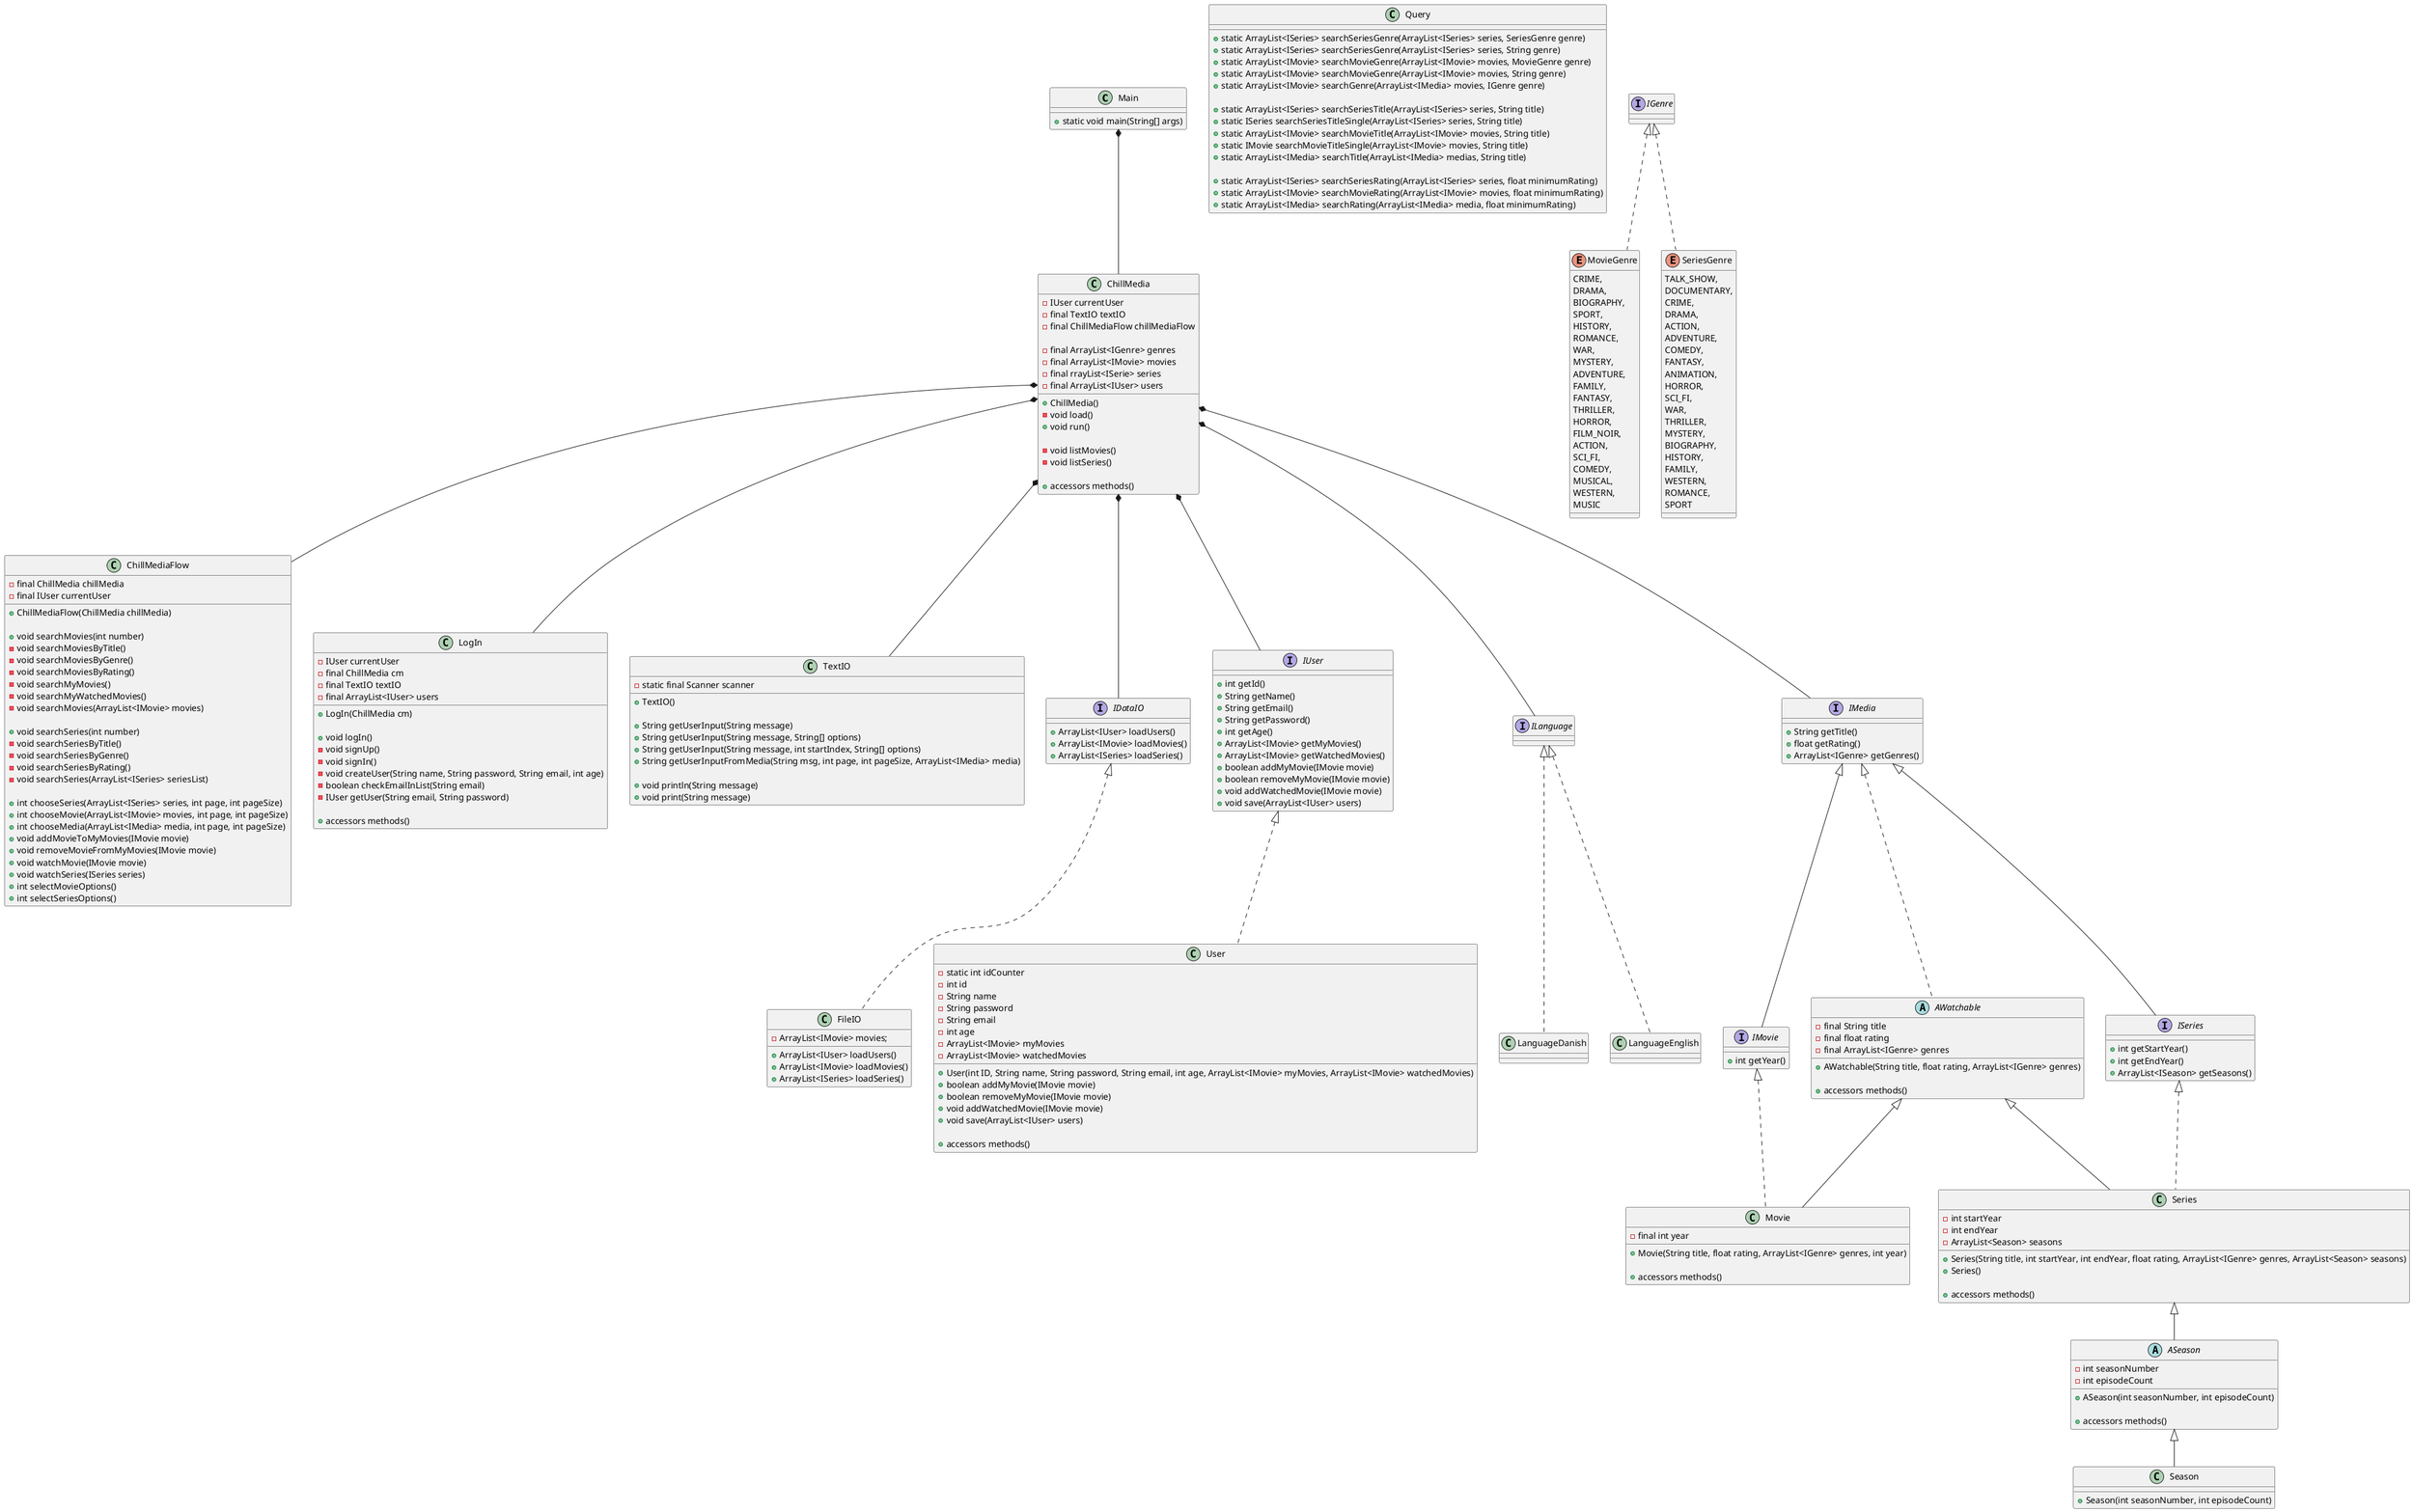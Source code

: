 @startuml

' *****************
' CLASS
' *****************

class Main {
    + static void main(String[] args)
}

' Main klassen
class ChillMedia {
    - IUser currentUser
    - final TextIO textIO
    - final ChillMediaFlow chillMediaFlow

    - final ArrayList<IGenre> genres
    - final ArrayList<IMovie> movies
    - final rrayList<ISerie> series
    - final ArrayList<IUser> users

    + ChillMedia()
    - void load()
    + void run()

    - void listMovies()
    - void listSeries()

    + accessors methods()
}

class ChillMediaFlow {
    - final ChillMedia chillMedia
    - final IUser currentUser

    + ChillMediaFlow(ChillMedia chillMedia)

    + void searchMovies(int number)
    - void searchMoviesByTitle()
    - void searchMoviesByGenre()
    - void searchMoviesByRating()
    - void searchMyMovies()
    - void searchMyWatchedMovies()
    - void searchMovies(ArrayList<IMovie> movies)

    + void searchSeries(int number)
    - void searchSeriesByTitle()
    - void searchSeriesByGenre()
    - void searchSeriesByRating()
    - void searchSeries(ArrayList<ISeries> seriesList)

    + int chooseSeries(ArrayList<ISeries> series, int page, int pageSize)
    + int chooseMovie(ArrayList<IMovie> movies, int page, int pageSize)
    + int chooseMedia(ArrayList<IMedia> media, int page, int pageSize)
    + void addMovieToMyMovies(IMovie movie)
    + void removeMovieFromMyMovies(IMovie movie)
    + void watchMovie(IMovie movie)
    + void watchSeries(ISeries series)
    + int selectMovieOptions()
    + int selectSeriesOptions()
}

class LogIn {
    - IUser currentUser
    - final ChillMedia cm
    - final TextIO textIO
    - final ArrayList<IUser> users

    + LogIn(ChillMedia cm)

    + void logIn()
    - void signUp()
    - void signIn()
    - void createUser(String name, String password, String email, int age)
    - boolean checkEmailInList(String email)
    - IUser getUser(String email, String password)

    + accessors methods()
}

class Query {
    ' STATIC CLASS, EVT. KUNNE MAN LAVE EN INSTANS AF DENNE
    ' OG BRUGE DEN I CHILLMEDIA OG DERFRA BRUGE QUERY
    + static ArrayList<ISeries> searchSeriesGenre(ArrayList<ISeries> series, SeriesGenre genre)
    + static ArrayList<ISeries> searchSeriesGenre(ArrayList<ISeries> series, String genre)
    + static ArrayList<IMovie> searchMovieGenre(ArrayList<IMovie> movies, MovieGenre genre)
    + static ArrayList<IMovie> searchMovieGenre(ArrayList<IMovie> movies, String genre)
    + static ArrayList<IMovie> searchGenre(ArrayList<IMedia> movies, IGenre genre)

    + static ArrayList<ISeries> searchSeriesTitle(ArrayList<ISeries> series, String title)
    + static ISeries searchSeriesTitleSingle(ArrayList<ISeries> series, String title)
    + static ArrayList<IMovie> searchMovieTitle(ArrayList<IMovie> movies, String title)
    + static IMovie searchMovieTitleSingle(ArrayList<IMovie> movies, String title)
    + static ArrayList<IMedia> searchTitle(ArrayList<IMedia> medias, String title)

    + static ArrayList<ISeries> searchSeriesRating(ArrayList<ISeries> series, float minimumRating)
    + static ArrayList<IMovie> searchMovieRating(ArrayList<IMovie> movies, float minimumRating)
    + static ArrayList<IMedia> searchRating(ArrayList<IMedia> media, float minimumRating)
}

class TextIO {
    - static final Scanner scanner

    + TextIO()

    + String getUserInput(String message)
    + String getUserInput(String message, String[] options)
    + String getUserInput(String message, int startIndex, String[] options)
    + String getUserInputFromMedia(String msg, int page, int pageSize, ArrayList<IMedia> media)

    + void println(String message)
    + void print(String message)
}

class FileIO implements IDataIO {
    - ArrayList<IMovie> movies;

    + ArrayList<IUser> loadUsers()
    + ArrayList<IMovie> loadMovies()
    + ArrayList<ISeries> loadSeries()
}

class User implements IUser {
    - static int idCounter
    - int id
    - String name
    - String password
    - String email
    - int age
    - ArrayList<IMovie> myMovies
    - ArrayList<IMovie> watchedMovies

    + User(int ID, String name, String password, String email, int age, ArrayList<IMovie> myMovies, ArrayList<IMovie> watchedMovies)
    + boolean addMyMovie(IMovie movie)
    + boolean removeMyMovie(IMovie movie)
    + void addWatchedMovie(IMovie movie)
    + void save(ArrayList<IUser> users)

    + accessors methods()
}

class Movie extends AWatchable implements IMovie {
    - final int year

    + Movie(String title, float rating, ArrayList<IGenre> genres, int year)

    + accessors methods()
}

class Series extends AWatchable implements ISeries {
    - int startYear
    - int endYear
    - ArrayList<Season> seasons

    + Series(String title, int startYear, int endYear, float rating, ArrayList<IGenre> genres, ArrayList<Season> seasons)
    + Series()

    + accessors methods()
}

class Season extends ASeason {
    + Season(int seasonNumber, int episodeCount)
}

class LanguageDanish implements ILanguage {
}

class LanguageEnglish implements ILanguage {
}

' *****************
' ABSTRACT CLASS
' *****************

abstract class AWatchable implements IMedia {
    - final String title
    - final float rating
    - final ArrayList<IGenre> genres

    + AWatchable(String title, float rating, ArrayList<IGenre> genres)

    + accessors methods()
}


abstract class ASeason extends Series {
    - int seasonNumber
    - int episodeCount

    + ASeason(int seasonNumber, int episodeCount)

    + accessors methods()
}

' *****************
' INTERFACES
' *****************

interface IMedia {
    + String getTitle()
    + float getRating()
    + ArrayList<IGenre> getGenres()
}

interface ISeries extends IMedia {
    + int getStartYear()
    + int getEndYear()
    + ArrayList<ISeason> getSeasons()
}

interface IMovie extends IMedia {
    + int getYear()
}

interface IUser {
    + int getId()
    + String getName()
    + String getEmail()
    + String getPassword()
    + int getAge()
    + ArrayList<IMovie> getMyMovies()
    + ArrayList<IMovie> getWatchedMovies()
    + boolean addMyMovie(IMovie movie)
    + boolean removeMyMovie(IMovie movie)
    + void addWatchedMovie(IMovie movie)
    + void save(ArrayList<IUser> users)
}

interface IDataIO {
    + ArrayList<IUser> loadUsers()
    + ArrayList<IMovie> loadMovies()
    + ArrayList<ISeries> loadSeries()
}

interface ILanguage {
    ' WILL MAKE THIS AT A LATER POINT
}

interface IGenre { }

' *****************
' ENUMS
' *****************

enum MovieGenre implements IGenre {
    CRIME,
    DRAMA,
    BIOGRAPHY,
    SPORT,
    HISTORY,
    ROMANCE,
    WAR,
    MYSTERY,
    ADVENTURE,
    FAMILY,
    FANTASY,
    THRILLER,
    HORROR,
    FILM_NOIR,
    ACTION,
    SCI_FI,
    COMEDY,
    MUSICAL,
    WESTERN,
    MUSIC
}

enum SeriesGenre implements IGenre {
    TALK_SHOW,
    DOCUMENTARY,
    CRIME,
    DRAMA,
    ACTION,
    ADVENTURE,
    COMEDY,
    FANTASY,
    ANIMATION,
    HORROR,
    SCI_FI,
    WAR,
    THRILLER,
    MYSTERY,
    BIOGRAPHY,
    HISTORY,
    FAMILY,
    WESTERN,
    ROMANCE,
    SPORT
}

' *****************
' RELATIONS
' *****************

Main *-- ChillMedia

ChillMedia *-- IMedia
ChillMedia *-- TextIO
ChillMedia *-- IDataIO
ChillMedia *-- ILanguage
ChillMedia *-- IUser
ChillMedia *-- LogIn
ChillMedia *-- ChillMediaFlow

@enduml